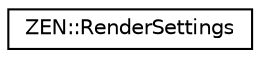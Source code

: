 digraph "Graphical Class Hierarchy"
{
 // LATEX_PDF_SIZE
  edge [fontname="Helvetica",fontsize="10",labelfontname="Helvetica",labelfontsize="10"];
  node [fontname="Helvetica",fontsize="10",shape=record];
  rankdir="LR";
  Node0 [label="ZEN::RenderSettings",height=0.2,width=0.4,color="black", fillcolor="white", style="filled",URL="$structZEN_1_1RenderSettings.html",tooltip=" "];
}

